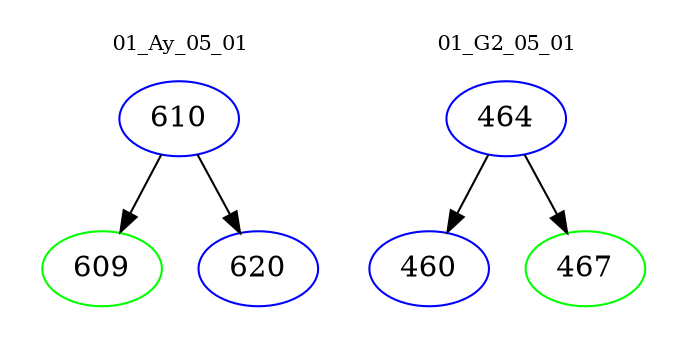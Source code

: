 digraph{
subgraph cluster_0 {
color = white
label = "01_Ay_05_01";
fontsize=10;
T0_610 [label="610", color="blue"]
T0_610 -> T0_609 [color="black"]
T0_609 [label="609", color="green"]
T0_610 -> T0_620 [color="black"]
T0_620 [label="620", color="blue"]
}
subgraph cluster_1 {
color = white
label = "01_G2_05_01";
fontsize=10;
T1_464 [label="464", color="blue"]
T1_464 -> T1_460 [color="black"]
T1_460 [label="460", color="blue"]
T1_464 -> T1_467 [color="black"]
T1_467 [label="467", color="green"]
}
}
